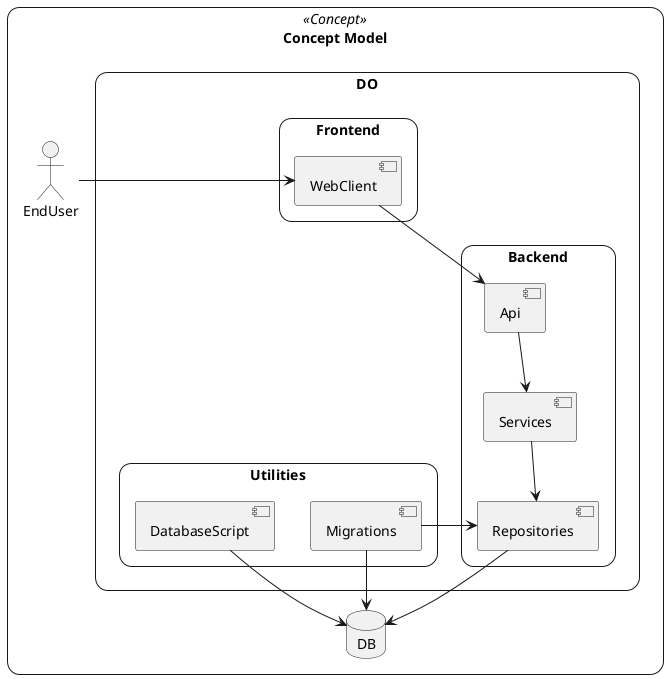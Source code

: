 @startuml Concept
' skinparam rectangle {
'     roundCorner<<Concept>> 25
' }
skinparam rectangle {
    roundCorner 25
}

rectangle "Concept Model" <<Concept>>{

    actor EndUser
    rectangle DO {
        rectangle Frontend {
            component WebClient 
        }
        rectangle Backend {
            ' component Api
            ' component Services 
            ' component Repositories 
            [WebClient] --> [Api]
            [Api] --> [Services]
            [Services] --> [Repositories]
        }
        rectangle Utilities {
            [DatabaseScript] 
            [Repositories] <-left- [Migrations]
        }
    }
    database DB


    EndUser -left-> [WebClient]
    [Repositories] --> DB
    [Migrations] --> DB
    [DatabaseScript] -down-> DB
}
@enduml
